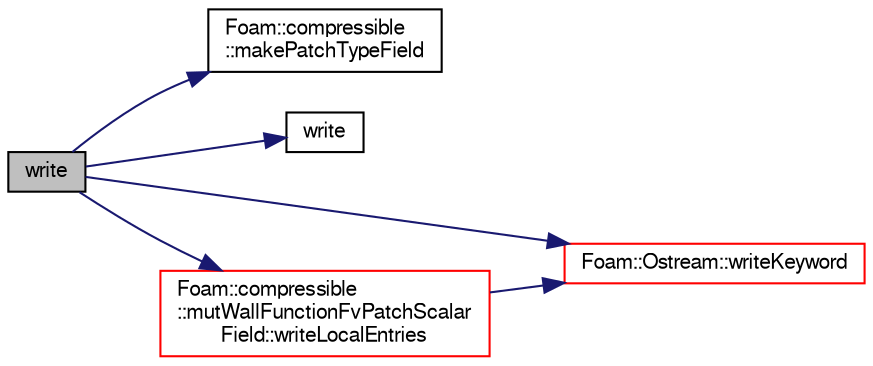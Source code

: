 digraph "write"
{
  bgcolor="transparent";
  edge [fontname="FreeSans",fontsize="10",labelfontname="FreeSans",labelfontsize="10"];
  node [fontname="FreeSans",fontsize="10",shape=record];
  rankdir="LR";
  Node126 [label="write",height=0.2,width=0.4,color="black", fillcolor="grey75", style="filled", fontcolor="black"];
  Node126 -> Node127 [color="midnightblue",fontsize="10",style="solid",fontname="FreeSans"];
  Node127 [label="Foam::compressible\l::makePatchTypeField",height=0.2,width=0.4,color="black",URL="$a21173.html#ab1c25a3141d2f250aa615d7356265628"];
  Node126 -> Node128 [color="midnightblue",fontsize="10",style="solid",fontname="FreeSans"];
  Node128 [label="write",height=0.2,width=0.4,color="black",URL="$a19709.html#a8f30b3c2179b03a7acf273e9dea43342"];
  Node126 -> Node129 [color="midnightblue",fontsize="10",style="solid",fontname="FreeSans"];
  Node129 [label="Foam::Ostream::writeKeyword",height=0.2,width=0.4,color="red",URL="$a26238.html#a3c58b2bb9174ea3c4a5fa58095d1290e",tooltip="Write the keyword followed by an appropriate indentation. "];
  Node126 -> Node133 [color="midnightblue",fontsize="10",style="solid",fontname="FreeSans"];
  Node133 [label="Foam::compressible\l::mutWallFunctionFvPatchScalar\lField::writeLocalEntries",height=0.2,width=0.4,color="red",URL="$a30722.html#a320f9d385b60c3b94e52b9e3d7164231",tooltip="Write local wall function variables. "];
  Node133 -> Node129 [color="midnightblue",fontsize="10",style="solid",fontname="FreeSans"];
}
